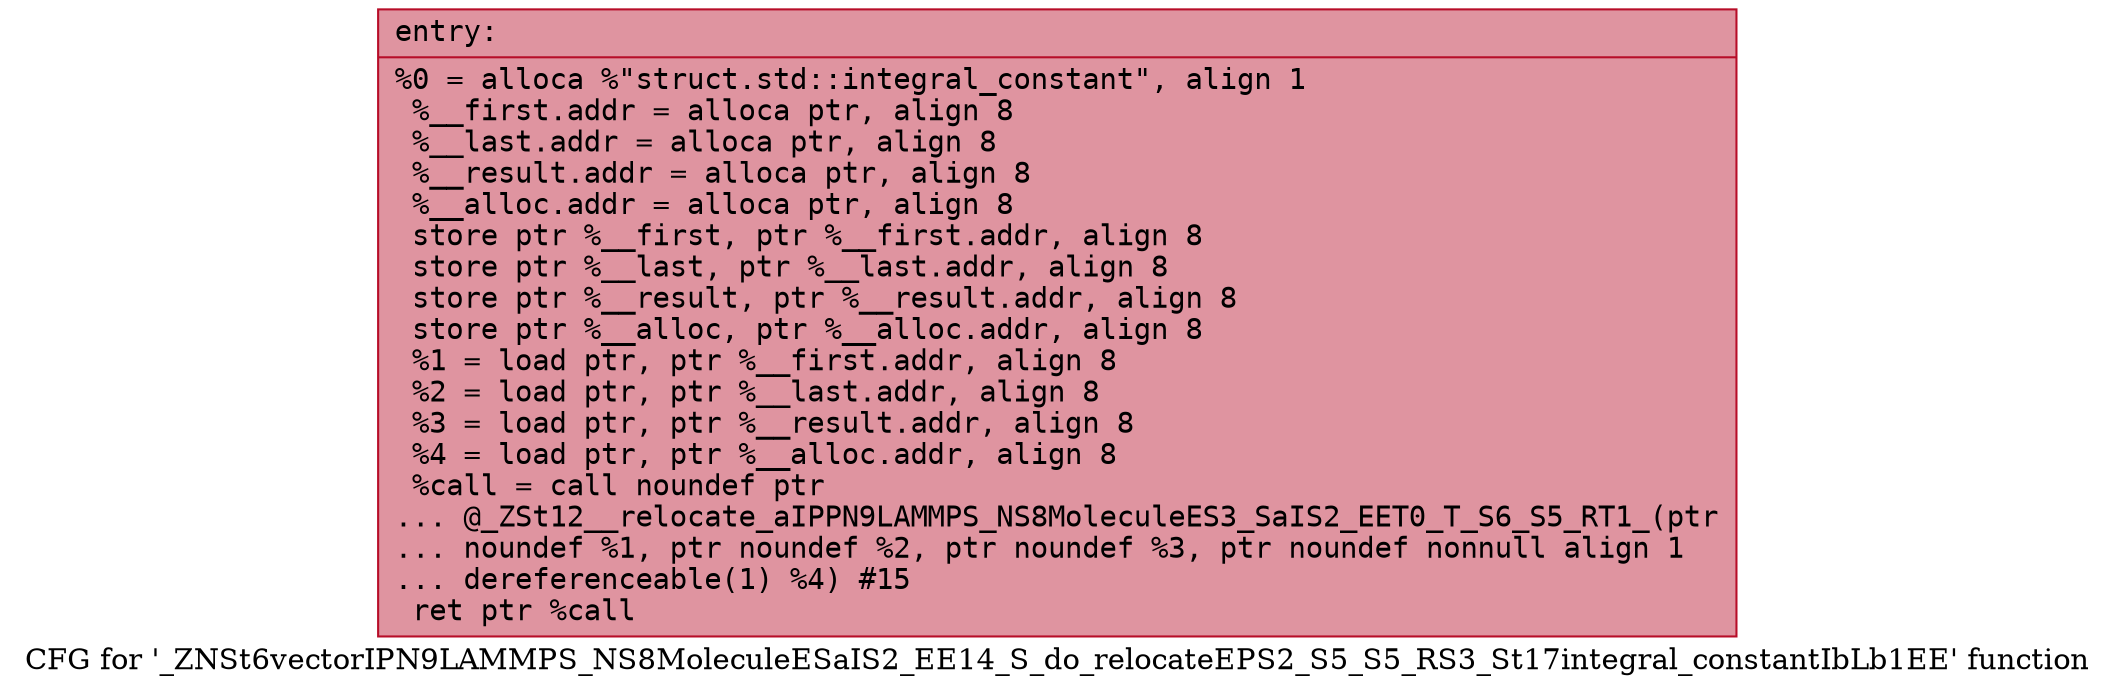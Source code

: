 digraph "CFG for '_ZNSt6vectorIPN9LAMMPS_NS8MoleculeESaIS2_EE14_S_do_relocateEPS2_S5_S5_RS3_St17integral_constantIbLb1EE' function" {
	label="CFG for '_ZNSt6vectorIPN9LAMMPS_NS8MoleculeESaIS2_EE14_S_do_relocateEPS2_S5_S5_RS3_St17integral_constantIbLb1EE' function";

	Node0x55aea9348610 [shape=record,color="#b70d28ff", style=filled, fillcolor="#b70d2870" fontname="Courier",label="{entry:\l|  %0 = alloca %\"struct.std::integral_constant\", align 1\l  %__first.addr = alloca ptr, align 8\l  %__last.addr = alloca ptr, align 8\l  %__result.addr = alloca ptr, align 8\l  %__alloc.addr = alloca ptr, align 8\l  store ptr %__first, ptr %__first.addr, align 8\l  store ptr %__last, ptr %__last.addr, align 8\l  store ptr %__result, ptr %__result.addr, align 8\l  store ptr %__alloc, ptr %__alloc.addr, align 8\l  %1 = load ptr, ptr %__first.addr, align 8\l  %2 = load ptr, ptr %__last.addr, align 8\l  %3 = load ptr, ptr %__result.addr, align 8\l  %4 = load ptr, ptr %__alloc.addr, align 8\l  %call = call noundef ptr\l... @_ZSt12__relocate_aIPPN9LAMMPS_NS8MoleculeES3_SaIS2_EET0_T_S6_S5_RT1_(ptr\l... noundef %1, ptr noundef %2, ptr noundef %3, ptr noundef nonnull align 1\l... dereferenceable(1) %4) #15\l  ret ptr %call\l}"];
}
